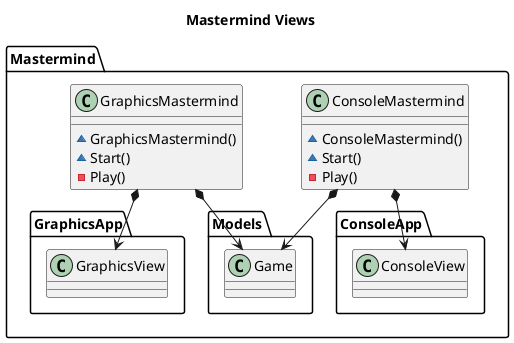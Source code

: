 @startuml  ConsoleMastermind
title Mastermind Views
namespace Mastermind{
    class ConsoleMastermind{
        ~ConsoleMastermind()
        ~Start()
        -Play()
    }
    ConsoleMastermind *-down-> ConsoleApp.ConsoleView
    ConsoleMastermind *-down-> Models.Game

    class GraphicsMastermind{
        ~GraphicsMastermind()
        ~Start()
        -Play()
    }
    GraphicsMastermind *-down-> GraphicsApp.GraphicsView
    GraphicsMastermind *-down-> Models.Game
}
@enduml